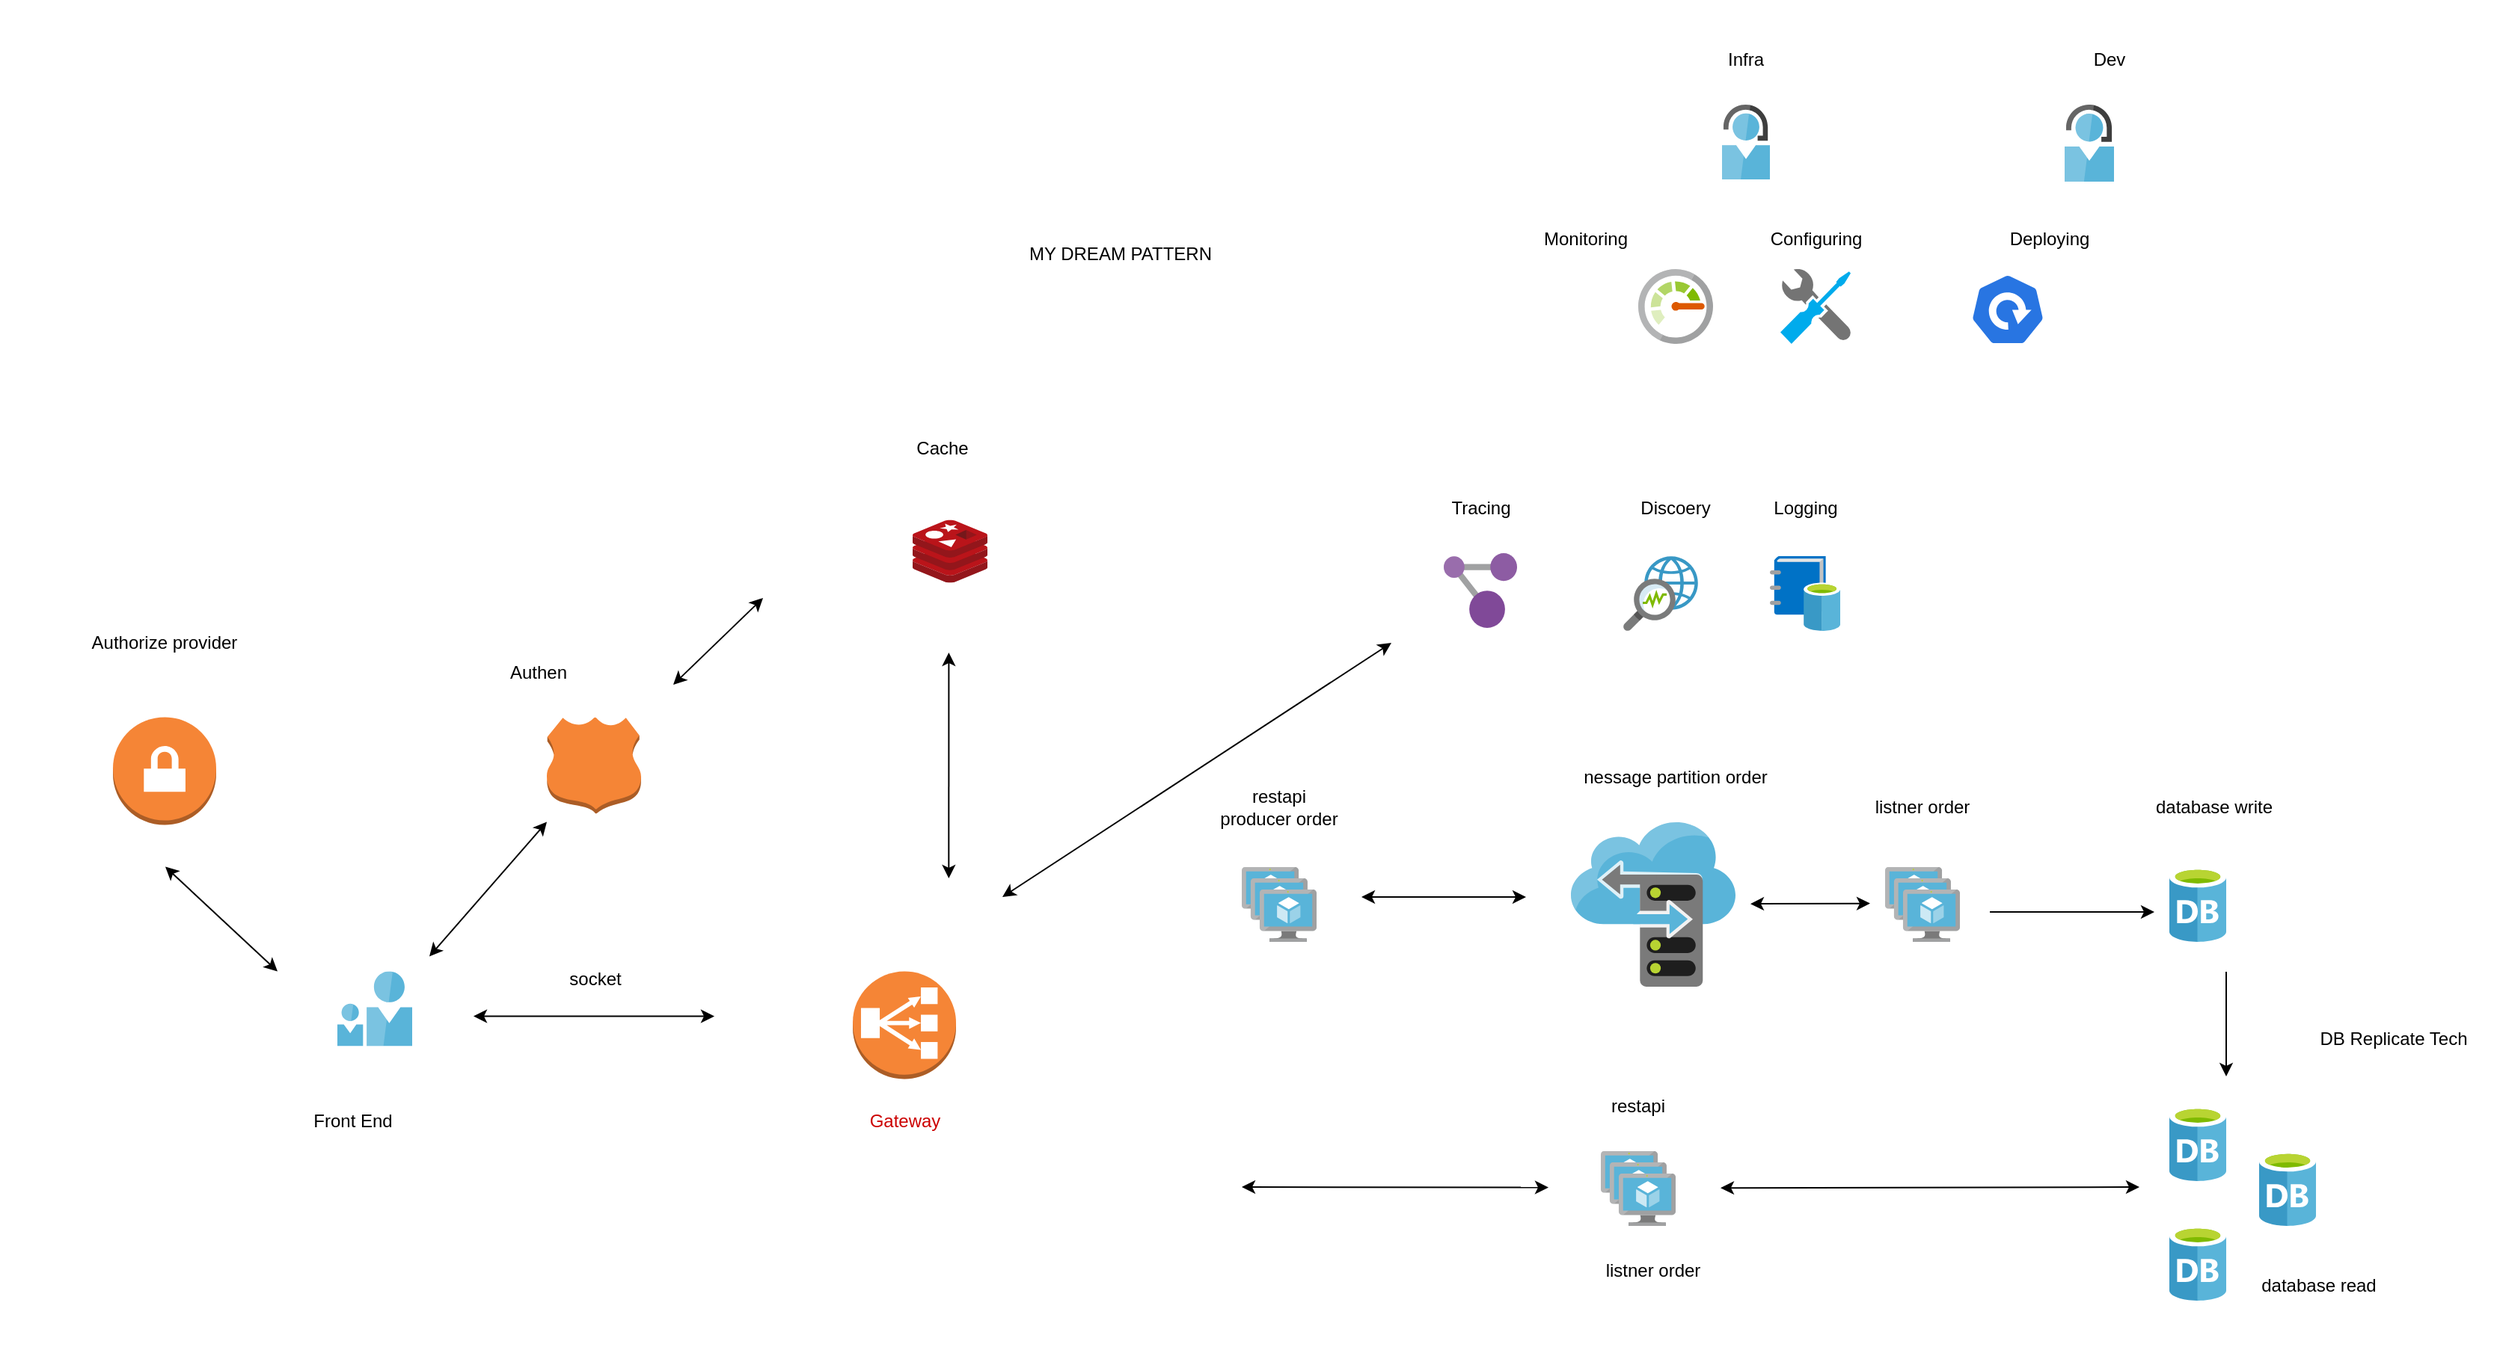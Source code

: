 <mxfile version="24.1.0" type="device" pages="2">
  <diagram name="Handle Trans Theory" id="MbixYG6zQN9dIMxDy9kz">
    <mxGraphModel dx="2257" dy="2382" grid="1" gridSize="10" guides="1" tooltips="1" connect="1" arrows="1" fold="1" page="1" pageScale="1" pageWidth="850" pageHeight="1100" math="0" shadow="0">
      <root>
        <mxCell id="0" />
        <mxCell id="1" parent="0" />
        <mxCell id="0RKBG-0MUI1VxRcxzeNU-2" value="" style="outlineConnect=0;dashed=0;verticalLabelPosition=bottom;verticalAlign=top;align=center;html=1;shape=mxgraph.aws3.classic_load_balancer;fillColor=#F58536;gradientColor=none;" vertex="1" parent="1">
          <mxGeometry x="710" y="409.75" width="69" height="72" as="geometry" />
        </mxCell>
        <mxCell id="0RKBG-0MUI1VxRcxzeNU-3" value="" style="outlineConnect=0;dashed=0;verticalLabelPosition=bottom;verticalAlign=top;align=center;html=1;shape=mxgraph.aws3.vpn_gateway;fillColor=#F58536;gradientColor=none;" vertex="1" parent="1">
          <mxGeometry x="215.5" y="239.75" width="69" height="72" as="geometry" />
        </mxCell>
        <mxCell id="0RKBG-0MUI1VxRcxzeNU-4" value="" style="outlineConnect=0;dashed=0;verticalLabelPosition=bottom;verticalAlign=top;align=center;html=1;shape=mxgraph.aws3.hosted_zone;fillColor=#F58536;gradientColor=none;" vertex="1" parent="1">
          <mxGeometry x="505.5" y="239.75" width="63" height="64.5" as="geometry" />
        </mxCell>
        <mxCell id="0RKBG-0MUI1VxRcxzeNU-5" value="" style="image;sketch=0;aspect=fixed;html=1;points=[];align=center;fontSize=12;image=img/lib/mscae/Cache_Redis_Product.svg;" vertex="1" parent="1">
          <mxGeometry x="750" y="107.75" width="50" height="42" as="geometry" />
        </mxCell>
        <mxCell id="0RKBG-0MUI1VxRcxzeNU-7" value="" style="image;sketch=0;aspect=fixed;html=1;points=[];align=center;fontSize=12;image=img/lib/mscae/Two_User_Icon.svg;" vertex="1" parent="1">
          <mxGeometry x="365.5" y="409.75" width="50" height="50" as="geometry" />
        </mxCell>
        <mxCell id="0RKBG-0MUI1VxRcxzeNU-8" value="" style="image;sketch=0;aspect=fixed;html=1;points=[];align=center;fontSize=12;image=img/lib/mscae/Network_watcher.svg;" vertex="1" parent="1">
          <mxGeometry x="1225" y="132" width="50" height="50" as="geometry" />
        </mxCell>
        <mxCell id="0RKBG-0MUI1VxRcxzeNU-12" value="" style="image;sketch=0;aspect=fixed;html=1;points=[];align=center;fontSize=12;image=img/lib/mscae/VM_Scale_Set.svg;" vertex="1" parent="1">
          <mxGeometry x="970" y="340" width="50" height="50" as="geometry" />
        </mxCell>
        <mxCell id="0RKBG-0MUI1VxRcxzeNU-13" value="" style="image;sketch=0;aspect=fixed;html=1;points=[];align=center;fontSize=12;image=img/lib/mscae/Database_General.svg;" vertex="1" parent="1">
          <mxGeometry x="1590" y="340" width="38" height="50" as="geometry" />
        </mxCell>
        <mxCell id="0RKBG-0MUI1VxRcxzeNU-14" value="" style="image;sketch=0;aspect=fixed;html=1;points=[];align=center;fontSize=12;image=img/lib/mscae/Database_General.svg;" vertex="1" parent="1">
          <mxGeometry x="1590" y="500" width="38" height="50" as="geometry" />
        </mxCell>
        <mxCell id="0RKBG-0MUI1VxRcxzeNU-15" value="" style="image;sketch=0;aspect=fixed;html=1;points=[];align=center;fontSize=12;image=img/lib/mscae/VM_Scale_Set.svg;" vertex="1" parent="1">
          <mxGeometry x="1210" y="530" width="50" height="50" as="geometry" />
        </mxCell>
        <mxCell id="0RKBG-0MUI1VxRcxzeNU-17" value="" style="image;sketch=0;aspect=fixed;html=1;points=[];align=center;fontSize=12;image=img/lib/mscae/Storage_sync_service.svg;" vertex="1" parent="1">
          <mxGeometry x="1190" y="310" width="110" height="110" as="geometry" />
        </mxCell>
        <mxCell id="0RKBG-0MUI1VxRcxzeNU-20" value="" style="image;sketch=0;aspect=fixed;html=1;points=[];align=center;fontSize=12;image=img/lib/mscae/VM_Scale_Set.svg;" vertex="1" parent="1">
          <mxGeometry x="1400" y="340" width="50" height="50" as="geometry" />
        </mxCell>
        <mxCell id="0RKBG-0MUI1VxRcxzeNU-24" value="MY DREAM PATTERN" style="text;html=1;align=center;verticalAlign=middle;whiteSpace=wrap;rounded=0;" vertex="1" parent="1">
          <mxGeometry x="779" y="-110" width="220" height="80" as="geometry" />
        </mxCell>
        <mxCell id="0RKBG-0MUI1VxRcxzeNU-25" value="" style="endArrow=classic;startArrow=classic;html=1;rounded=0;" edge="1" parent="1">
          <mxGeometry width="50" height="50" relative="1" as="geometry">
            <mxPoint x="1050" y="360" as="sourcePoint" />
            <mxPoint x="1160" y="360" as="targetPoint" />
          </mxGeometry>
        </mxCell>
        <mxCell id="0RKBG-0MUI1VxRcxzeNU-26" value="" style="endArrow=classic;startArrow=classic;html=1;rounded=0;" edge="1" parent="1">
          <mxGeometry width="50" height="50" relative="1" as="geometry">
            <mxPoint x="1310" y="364.58" as="sourcePoint" />
            <mxPoint x="1390" y="364.29" as="targetPoint" />
          </mxGeometry>
        </mxCell>
        <mxCell id="0RKBG-0MUI1VxRcxzeNU-27" value="" style="endArrow=classic;html=1;rounded=0;" edge="1" parent="1">
          <mxGeometry width="50" height="50" relative="1" as="geometry">
            <mxPoint x="1470" y="370" as="sourcePoint" />
            <mxPoint x="1580" y="370" as="targetPoint" />
          </mxGeometry>
        </mxCell>
        <mxCell id="0RKBG-0MUI1VxRcxzeNU-29" value="DB Replicate Tech" style="text;html=1;align=center;verticalAlign=middle;whiteSpace=wrap;rounded=0;" vertex="1" parent="1">
          <mxGeometry x="1670" y="440" width="140" height="30" as="geometry" />
        </mxCell>
        <mxCell id="0RKBG-0MUI1VxRcxzeNU-32" value="&lt;div&gt;restapi&lt;/div&gt;producer order" style="text;html=1;align=center;verticalAlign=middle;whiteSpace=wrap;rounded=0;" vertex="1" parent="1">
          <mxGeometry x="885" y="260" width="220" height="80" as="geometry" />
        </mxCell>
        <mxCell id="0RKBG-0MUI1VxRcxzeNU-33" value="nessage partition order" style="text;html=1;align=center;verticalAlign=middle;whiteSpace=wrap;rounded=0;" vertex="1" parent="1">
          <mxGeometry x="1150" y="240" width="220" height="80" as="geometry" />
        </mxCell>
        <mxCell id="0RKBG-0MUI1VxRcxzeNU-34" value="listner order" style="text;html=1;align=center;verticalAlign=middle;whiteSpace=wrap;rounded=0;" vertex="1" parent="1">
          <mxGeometry x="1315" y="260" width="220" height="80" as="geometry" />
        </mxCell>
        <mxCell id="0RKBG-0MUI1VxRcxzeNU-35" value="database write" style="text;html=1;align=center;verticalAlign=middle;whiteSpace=wrap;rounded=0;" vertex="1" parent="1">
          <mxGeometry x="1510" y="260" width="220" height="80" as="geometry" />
        </mxCell>
        <mxCell id="0RKBG-0MUI1VxRcxzeNU-36" value="database read" style="text;html=1;align=center;verticalAlign=middle;whiteSpace=wrap;rounded=0;" vertex="1" parent="1">
          <mxGeometry x="1580" y="580" width="220" height="80" as="geometry" />
        </mxCell>
        <mxCell id="0RKBG-0MUI1VxRcxzeNU-37" value="Discoery" style="text;html=1;align=center;verticalAlign=middle;whiteSpace=wrap;rounded=0;" vertex="1" parent="1">
          <mxGeometry x="1150" y="60" width="220" height="80" as="geometry" />
        </mxCell>
        <mxCell id="0RKBG-0MUI1VxRcxzeNU-38" value="" style="endArrow=classic;html=1;rounded=0;" edge="1" parent="1">
          <mxGeometry width="50" height="50" relative="1" as="geometry">
            <mxPoint x="1628" y="410" as="sourcePoint" />
            <mxPoint x="1628" y="480" as="targetPoint" />
          </mxGeometry>
        </mxCell>
        <mxCell id="0RKBG-0MUI1VxRcxzeNU-39" value="" style="image;sketch=0;aspect=fixed;html=1;points=[];align=center;fontSize=12;image=img/lib/mscae/Database_General.svg;" vertex="1" parent="1">
          <mxGeometry x="1590" y="580" width="38" height="50" as="geometry" />
        </mxCell>
        <mxCell id="0RKBG-0MUI1VxRcxzeNU-40" value="" style="image;sketch=0;aspect=fixed;html=1;points=[];align=center;fontSize=12;image=img/lib/mscae/Database_General.svg;" vertex="1" parent="1">
          <mxGeometry x="1650" y="530" width="38" height="50" as="geometry" />
        </mxCell>
        <mxCell id="0RKBG-0MUI1VxRcxzeNU-41" value="" style="endArrow=classic;startArrow=classic;html=1;rounded=0;" edge="1" parent="1">
          <mxGeometry width="50" height="50" relative="1" as="geometry">
            <mxPoint x="1290" y="554.58" as="sourcePoint" />
            <mxPoint x="1570" y="554" as="targetPoint" />
          </mxGeometry>
        </mxCell>
        <mxCell id="0RKBG-0MUI1VxRcxzeNU-42" value="" style="endArrow=classic;startArrow=classic;html=1;rounded=0;" edge="1" parent="1">
          <mxGeometry width="50" height="50" relative="1" as="geometry">
            <mxPoint x="970" y="554" as="sourcePoint" />
            <mxPoint x="1175" y="554.29" as="targetPoint" />
          </mxGeometry>
        </mxCell>
        <mxCell id="0RKBG-0MUI1VxRcxzeNU-43" value="Authorize provider" style="text;html=1;align=center;verticalAlign=middle;whiteSpace=wrap;rounded=0;" vertex="1" parent="1">
          <mxGeometry x="140" y="149.75" width="220" height="80" as="geometry" />
        </mxCell>
        <mxCell id="0RKBG-0MUI1VxRcxzeNU-44" value="Authen" style="text;html=1;align=center;verticalAlign=middle;whiteSpace=wrap;rounded=0;" vertex="1" parent="1">
          <mxGeometry x="390" y="170" width="220" height="80" as="geometry" />
        </mxCell>
        <mxCell id="0RKBG-0MUI1VxRcxzeNU-45" value="Cache" style="text;html=1;align=center;verticalAlign=middle;whiteSpace=wrap;rounded=0;" vertex="1" parent="1">
          <mxGeometry x="660" y="20" width="220" height="80" as="geometry" />
        </mxCell>
        <mxCell id="0RKBG-0MUI1VxRcxzeNU-46" value="Gateway" style="text;html=1;align=center;verticalAlign=middle;whiteSpace=wrap;rounded=0;fontColor=#CC0000;" vertex="1" parent="1">
          <mxGeometry x="634.5" y="470" width="220" height="80" as="geometry" />
        </mxCell>
        <mxCell id="0RKBG-0MUI1VxRcxzeNU-47" value="Front End" style="text;html=1;align=center;verticalAlign=middle;whiteSpace=wrap;rounded=0;" vertex="1" parent="1">
          <mxGeometry x="345.5" y="495" width="60" height="30" as="geometry" />
        </mxCell>
        <mxCell id="0RKBG-0MUI1VxRcxzeNU-48" value="listner order" style="text;html=1;align=center;verticalAlign=middle;whiteSpace=wrap;rounded=0;" vertex="1" parent="1">
          <mxGeometry x="1135" y="570" width="220" height="80" as="geometry" />
        </mxCell>
        <mxCell id="0RKBG-0MUI1VxRcxzeNU-49" value="&lt;div&gt;restapi&lt;/div&gt;" style="text;html=1;align=center;verticalAlign=middle;whiteSpace=wrap;rounded=0;" vertex="1" parent="1">
          <mxGeometry x="1125" y="460" width="220" height="80" as="geometry" />
        </mxCell>
        <mxCell id="0RKBG-0MUI1VxRcxzeNU-51" value="" style="endArrow=classic;startArrow=classic;html=1;rounded=0;" edge="1" parent="1">
          <mxGeometry width="50" height="50" relative="1" as="geometry">
            <mxPoint x="456.5" y="439.75" as="sourcePoint" />
            <mxPoint x="617.5" y="439.75" as="targetPoint" />
          </mxGeometry>
        </mxCell>
        <mxCell id="0RKBG-0MUI1VxRcxzeNU-52" value="socket" style="text;html=1;align=center;verticalAlign=middle;whiteSpace=wrap;rounded=0;" vertex="1" parent="1">
          <mxGeometry x="507.5" y="399.75" width="60" height="30" as="geometry" />
        </mxCell>
        <mxCell id="0RKBG-0MUI1VxRcxzeNU-53" value="" style="endArrow=classic;startArrow=classic;html=1;rounded=0;" edge="1" parent="1">
          <mxGeometry width="50" height="50" relative="1" as="geometry">
            <mxPoint x="250.5" y="339.75" as="sourcePoint" />
            <mxPoint x="325.5" y="409.75" as="targetPoint" />
          </mxGeometry>
        </mxCell>
        <mxCell id="0RKBG-0MUI1VxRcxzeNU-54" value="" style="endArrow=classic;startArrow=classic;html=1;rounded=0;" edge="1" parent="1">
          <mxGeometry width="50" height="50" relative="1" as="geometry">
            <mxPoint x="505.5" y="309.75" as="sourcePoint" />
            <mxPoint x="427" y="399.75" as="targetPoint" />
          </mxGeometry>
        </mxCell>
        <mxCell id="0RKBG-0MUI1VxRcxzeNU-55" value="" style="endArrow=classic;startArrow=classic;html=1;rounded=0;" edge="1" parent="1">
          <mxGeometry width="50" height="50" relative="1" as="geometry">
            <mxPoint x="650" y="160" as="sourcePoint" />
            <mxPoint x="590" y="218" as="targetPoint" />
          </mxGeometry>
        </mxCell>
        <mxCell id="0RKBG-0MUI1VxRcxzeNU-56" value="" style="endArrow=classic;startArrow=classic;html=1;rounded=0;entryX=0.453;entryY=-0.088;entryDx=0;entryDy=0;entryPerimeter=0;" edge="1" parent="1">
          <mxGeometry width="50" height="50" relative="1" as="geometry">
            <mxPoint x="774.18" y="196.52" as="sourcePoint" />
            <mxPoint x="774.17" y="347.48" as="targetPoint" />
          </mxGeometry>
        </mxCell>
        <mxCell id="0RKBG-0MUI1VxRcxzeNU-57" value="" style="image;sketch=0;aspect=fixed;html=1;points=[];align=center;fontSize=12;image=img/lib/mscae/Data_Catalog.svg;" vertex="1" parent="1">
          <mxGeometry x="1323" y="132" width="47" height="50" as="geometry" />
        </mxCell>
        <mxCell id="0RKBG-0MUI1VxRcxzeNU-58" value="" style="image;sketch=0;aspect=fixed;html=1;points=[];align=center;fontSize=12;image=img/lib/mscae/Resource_Graph_Explorer.svg;" vertex="1" parent="1">
          <mxGeometry x="1105" y="130" width="49" height="50" as="geometry" />
        </mxCell>
        <mxCell id="0RKBG-0MUI1VxRcxzeNU-59" value="Logging" style="text;html=1;align=center;verticalAlign=middle;whiteSpace=wrap;rounded=0;" vertex="1" parent="1">
          <mxGeometry x="1236.5" y="60" width="220" height="80" as="geometry" />
        </mxCell>
        <mxCell id="0RKBG-0MUI1VxRcxzeNU-60" value="Tracing" style="text;html=1;align=center;verticalAlign=middle;whiteSpace=wrap;rounded=0;" vertex="1" parent="1">
          <mxGeometry x="1019.5" y="60" width="220" height="80" as="geometry" />
        </mxCell>
        <mxCell id="0RKBG-0MUI1VxRcxzeNU-61" value="" style="image;sketch=0;aspect=fixed;html=1;points=[];align=center;fontSize=12;image=img/lib/mscae/Monitor.svg;" vertex="1" parent="1">
          <mxGeometry x="1235" y="-60" width="50" height="50" as="geometry" />
        </mxCell>
        <mxCell id="0RKBG-0MUI1VxRcxzeNU-63" value="" style="image;sketch=0;aspect=fixed;html=1;points=[];align=center;fontSize=12;image=img/lib/mscae/Developer_Tools.svg;" vertex="1" parent="1">
          <mxGeometry x="1330" y="-60" width="47" height="50" as="geometry" />
        </mxCell>
        <mxCell id="0RKBG-0MUI1VxRcxzeNU-64" value="" style="image;sketch=0;aspect=fixed;html=1;points=[];align=center;fontSize=12;image=img/lib/mscae/Support_2.svg;" vertex="1" parent="1">
          <mxGeometry x="1291" y="-170" width="32" height="50" as="geometry" />
        </mxCell>
        <mxCell id="0RKBG-0MUI1VxRcxzeNU-65" value="Monitoring" style="text;html=1;align=center;verticalAlign=middle;whiteSpace=wrap;rounded=0;" vertex="1" parent="1">
          <mxGeometry x="1090" y="-120" width="220" height="80" as="geometry" />
        </mxCell>
        <mxCell id="0RKBG-0MUI1VxRcxzeNU-66" value="Configuring" style="text;html=1;align=center;verticalAlign=middle;whiteSpace=wrap;rounded=0;" vertex="1" parent="1">
          <mxGeometry x="1243.5" y="-120" width="220" height="80" as="geometry" />
        </mxCell>
        <mxCell id="0RKBG-0MUI1VxRcxzeNU-67" value="" style="endArrow=classic;startArrow=classic;html=1;rounded=0;" edge="1" parent="1">
          <mxGeometry width="50" height="50" relative="1" as="geometry">
            <mxPoint x="1070" y="190" as="sourcePoint" />
            <mxPoint x="810" y="360" as="targetPoint" />
          </mxGeometry>
        </mxCell>
        <mxCell id="0RKBG-0MUI1VxRcxzeNU-68" value="" style="aspect=fixed;sketch=0;html=1;dashed=0;whitespace=wrap;fillColor=#2875E2;strokeColor=#ffffff;points=[[0.005,0.63,0],[0.1,0.2,0],[0.9,0.2,0],[0.5,0,0],[0.995,0.63,0],[0.72,0.99,0],[0.5,1,0],[0.28,0.99,0]];shape=mxgraph.kubernetes.icon2;prIcon=deploy" vertex="1" parent="1">
          <mxGeometry x="1457" y="-57" width="50" height="48" as="geometry" />
        </mxCell>
        <mxCell id="0RKBG-0MUI1VxRcxzeNU-69" value="Deploying" style="text;html=1;align=center;verticalAlign=middle;whiteSpace=wrap;rounded=0;" vertex="1" parent="1">
          <mxGeometry x="1400" y="-120" width="220" height="80" as="geometry" />
        </mxCell>
        <mxCell id="0RKBG-0MUI1VxRcxzeNU-75" value="" style="image;sketch=0;aspect=fixed;html=1;points=[];align=center;fontSize=12;image=img/lib/mscae/Support_2.svg;" vertex="1" parent="1">
          <mxGeometry x="1520" y="-170" width="33" height="51.56" as="geometry" />
        </mxCell>
        <mxCell id="0RKBG-0MUI1VxRcxzeNU-76" value="Infra" style="text;html=1;align=center;verticalAlign=middle;whiteSpace=wrap;rounded=0;" vertex="1" parent="1">
          <mxGeometry x="1197" y="-240" width="220" height="80" as="geometry" />
        </mxCell>
        <mxCell id="0RKBG-0MUI1VxRcxzeNU-77" value="Dev" style="text;html=1;align=center;verticalAlign=middle;whiteSpace=wrap;rounded=0;" vertex="1" parent="1">
          <mxGeometry x="1440" y="-240" width="220" height="80" as="geometry" />
        </mxCell>
      </root>
    </mxGraphModel>
  </diagram>
  <diagram id="ogk5ggf0uygIgYO0hD3W" name="Apply Stack">
    <mxGraphModel dx="1354" dy="769" grid="1" gridSize="10" guides="1" tooltips="1" connect="1" arrows="1" fold="1" page="1" pageScale="1" pageWidth="850" pageHeight="1100" math="0" shadow="0">
      <root>
        <mxCell id="0" />
        <mxCell id="1" parent="0" />
      </root>
    </mxGraphModel>
  </diagram>
</mxfile>
